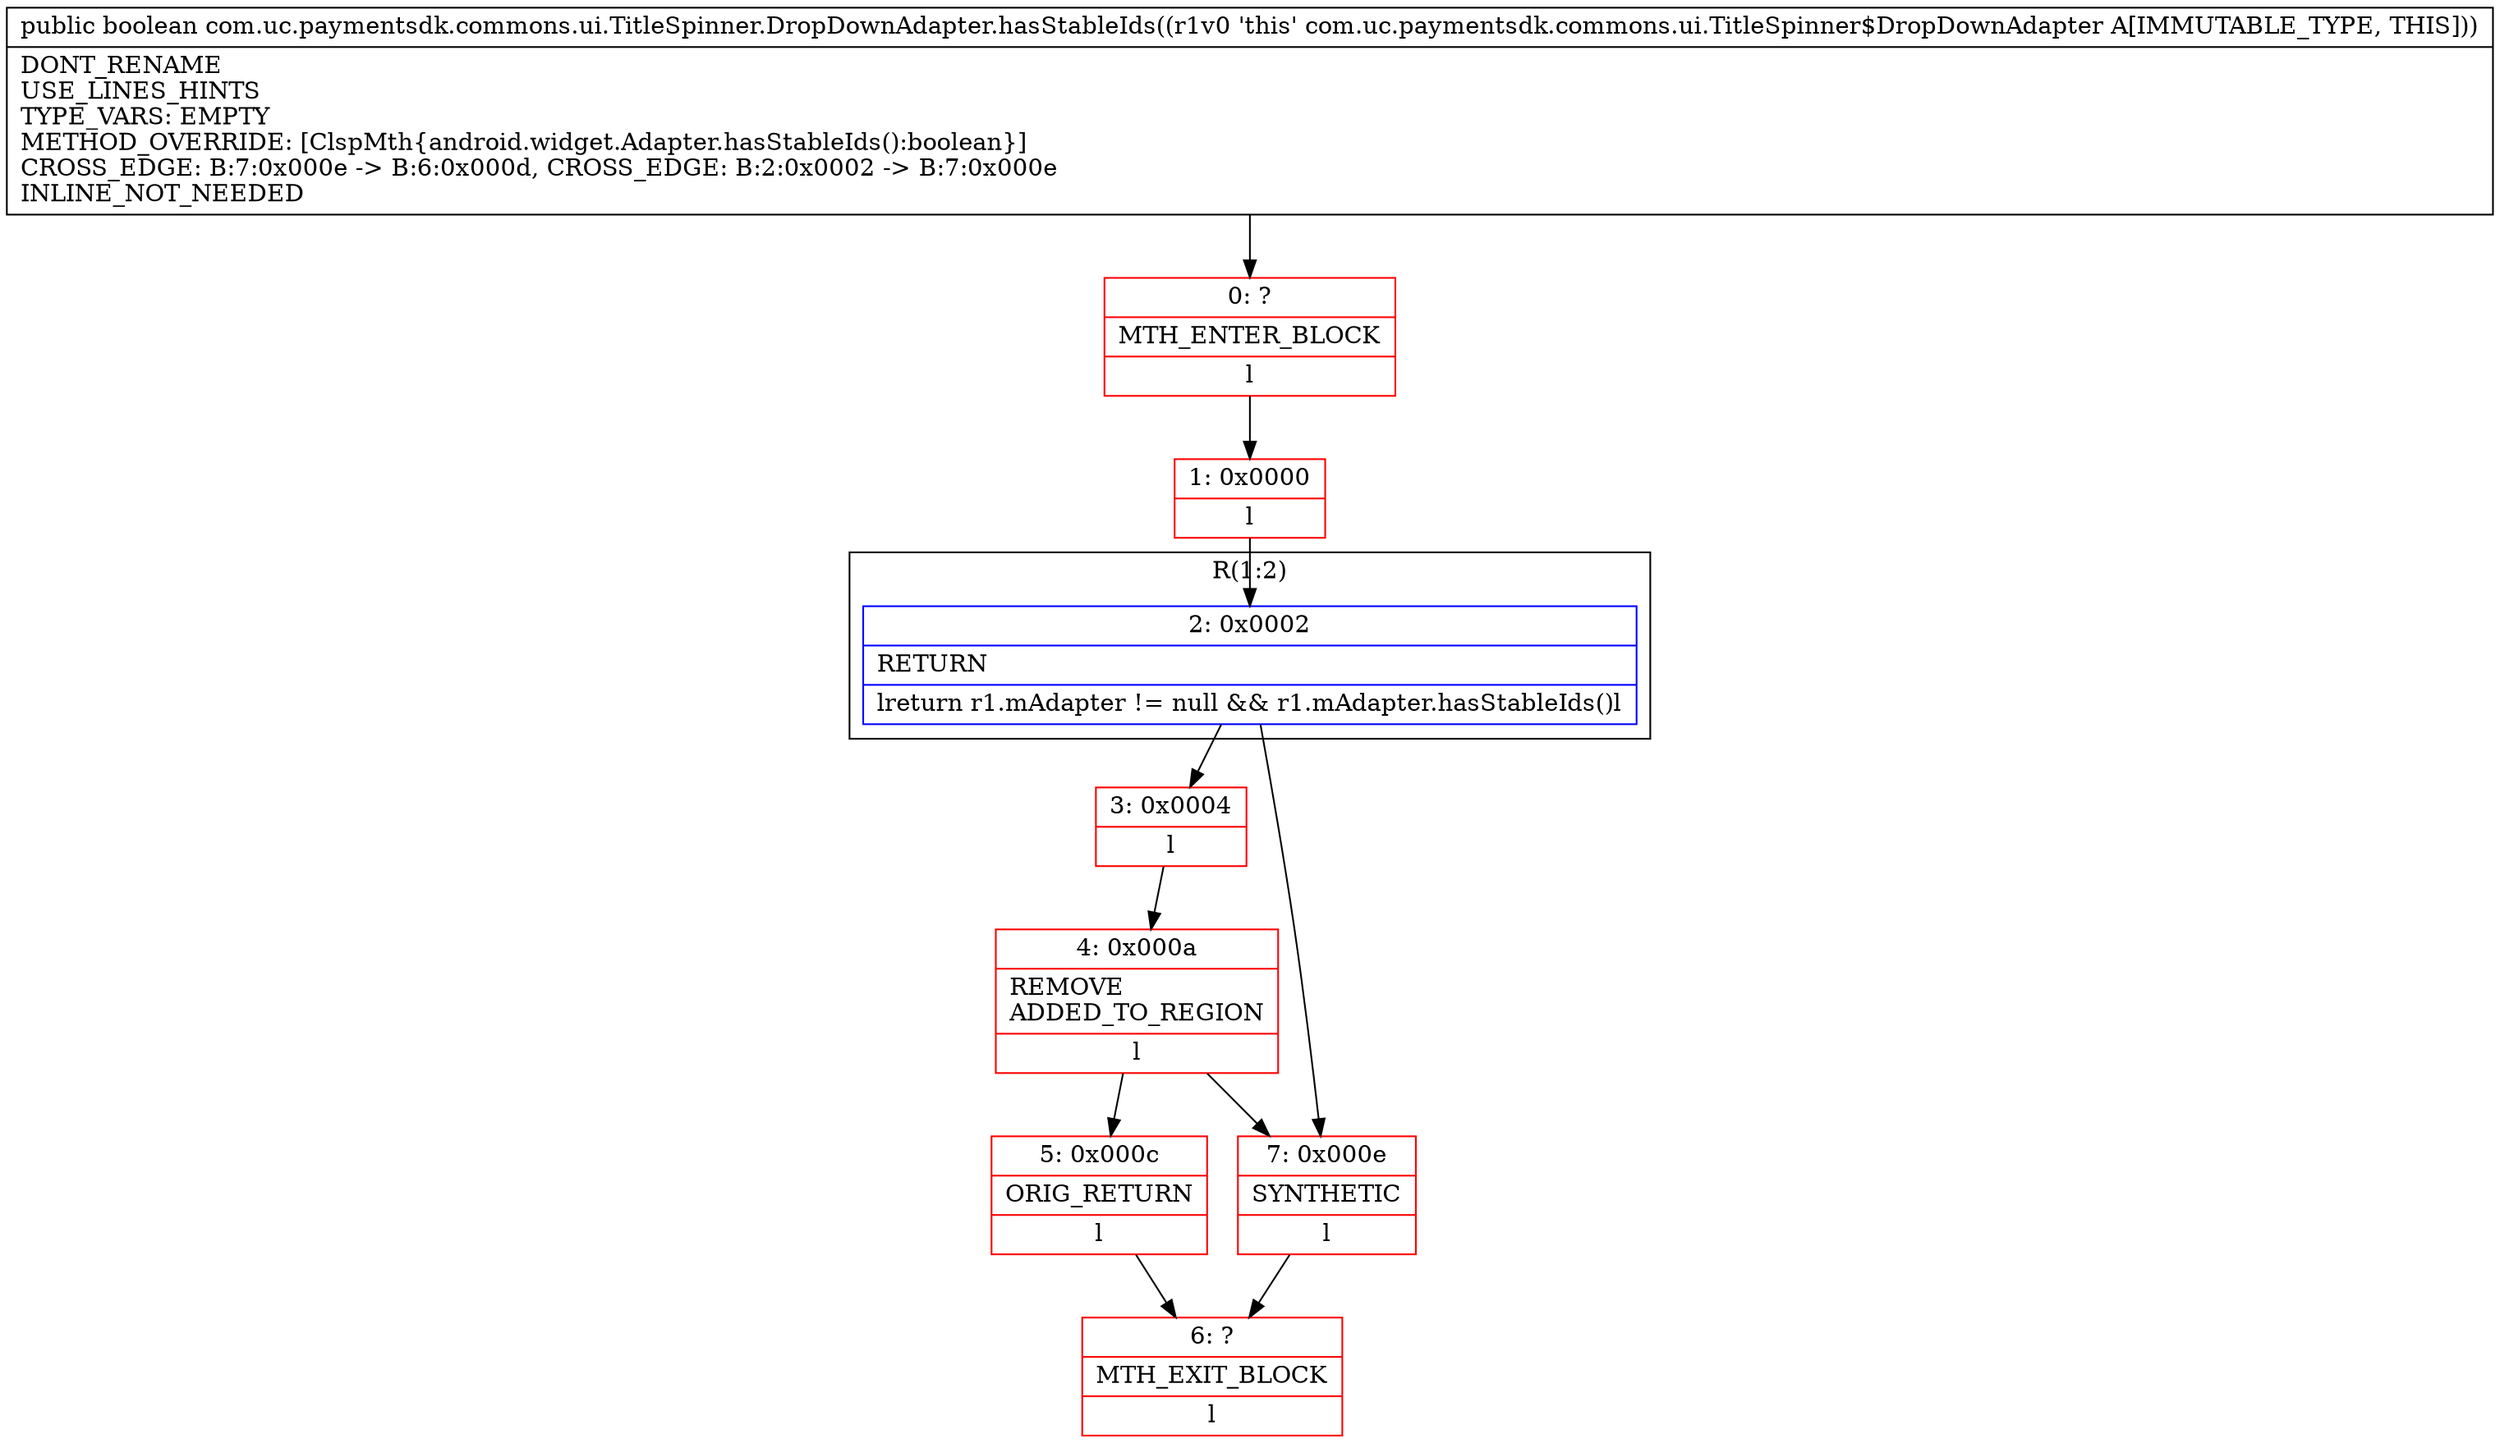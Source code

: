 digraph "CFG forcom.uc.paymentsdk.commons.ui.TitleSpinner.DropDownAdapter.hasStableIds()Z" {
subgraph cluster_Region_1850333975 {
label = "R(1:2)";
node [shape=record,color=blue];
Node_2 [shape=record,label="{2\:\ 0x0002|RETURN\l|lreturn r1.mAdapter != null && r1.mAdapter.hasStableIds()l}"];
}
Node_0 [shape=record,color=red,label="{0\:\ ?|MTH_ENTER_BLOCK\l|l}"];
Node_1 [shape=record,color=red,label="{1\:\ 0x0000|l}"];
Node_3 [shape=record,color=red,label="{3\:\ 0x0004|l}"];
Node_4 [shape=record,color=red,label="{4\:\ 0x000a|REMOVE\lADDED_TO_REGION\l|l}"];
Node_5 [shape=record,color=red,label="{5\:\ 0x000c|ORIG_RETURN\l|l}"];
Node_6 [shape=record,color=red,label="{6\:\ ?|MTH_EXIT_BLOCK\l|l}"];
Node_7 [shape=record,color=red,label="{7\:\ 0x000e|SYNTHETIC\l|l}"];
MethodNode[shape=record,label="{public boolean com.uc.paymentsdk.commons.ui.TitleSpinner.DropDownAdapter.hasStableIds((r1v0 'this' com.uc.paymentsdk.commons.ui.TitleSpinner$DropDownAdapter A[IMMUTABLE_TYPE, THIS]))  | DONT_RENAME\lUSE_LINES_HINTS\lTYPE_VARS: EMPTY\lMETHOD_OVERRIDE: [ClspMth\{android.widget.Adapter.hasStableIds():boolean\}]\lCROSS_EDGE: B:7:0x000e \-\> B:6:0x000d, CROSS_EDGE: B:2:0x0002 \-\> B:7:0x000e\lINLINE_NOT_NEEDED\l}"];
MethodNode -> Node_0;
Node_2 -> Node_3;
Node_2 -> Node_7;
Node_0 -> Node_1;
Node_1 -> Node_2;
Node_3 -> Node_4;
Node_4 -> Node_5;
Node_4 -> Node_7;
Node_5 -> Node_6;
Node_7 -> Node_6;
}

